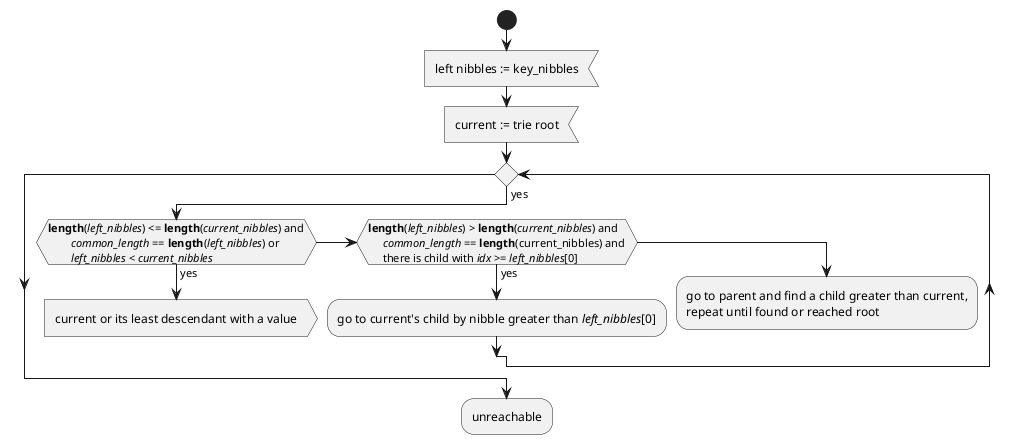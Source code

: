 @startuml lower bound algorithm
start

:left nibbles := key_nibbles<
:current := trie root<
while () is (yes)
    if (**length**(//left_nibbles//) <= **length**(//current_nibbles//) and
        //common_length// == **length**(//left_nibbles//) or
        //left_nibbles// < //current_nibbles//) then (yes)
        :current or its least descendant with a value>
        detach
    else if (**length**(//left_nibbles//) > **length**(//current_nibbles//) and
     //common_length// == **length**(current_nibbles) and
     there is child with //idx// >= //left_nibbles//[0]) then (yes)
       :go to current's child by nibble greater than //left_nibbles//[0];

    else
        :go to parent and find a child greater than current,
        repeat until found or reached root;
        detach
    endif
end while
:unreachable;
@enduml
